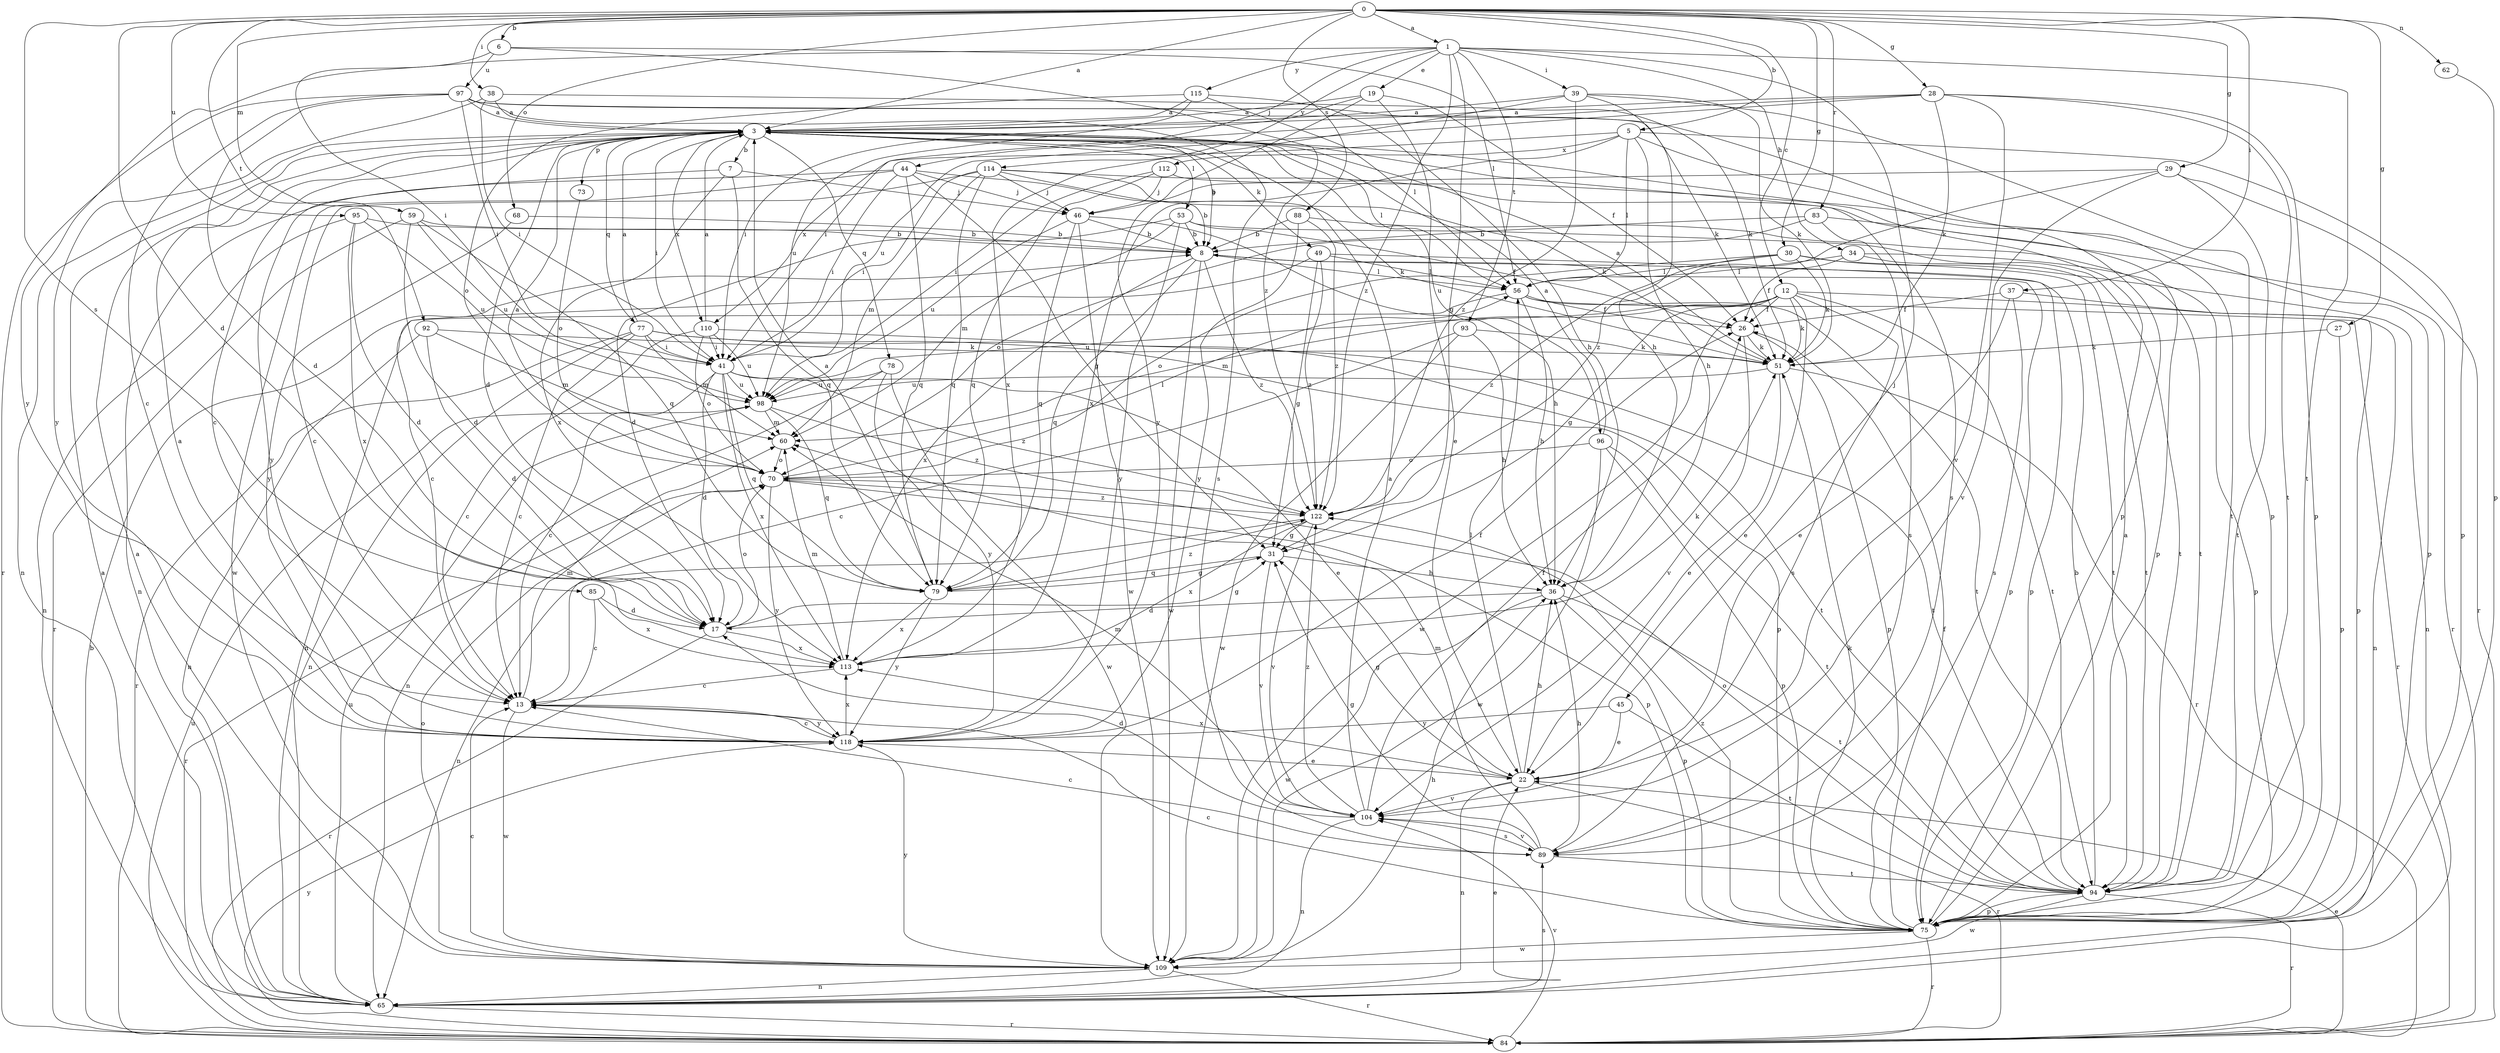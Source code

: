 strict digraph  {
0;
1;
3;
5;
6;
7;
8;
12;
13;
17;
19;
22;
26;
27;
28;
29;
30;
31;
34;
36;
37;
38;
39;
41;
44;
45;
46;
49;
51;
53;
56;
59;
60;
62;
65;
68;
70;
73;
75;
77;
78;
79;
83;
84;
85;
88;
89;
92;
93;
94;
95;
96;
97;
98;
104;
109;
110;
112;
113;
114;
115;
118;
122;
0 -> 1  [label=a];
0 -> 3  [label=a];
0 -> 5  [label=b];
0 -> 6  [label=b];
0 -> 12  [label=c];
0 -> 17  [label=d];
0 -> 27  [label=g];
0 -> 28  [label=g];
0 -> 29  [label=g];
0 -> 30  [label=g];
0 -> 37  [label=i];
0 -> 38  [label=i];
0 -> 59  [label=m];
0 -> 62  [label=n];
0 -> 68  [label=o];
0 -> 83  [label=r];
0 -> 85  [label=s];
0 -> 88  [label=s];
0 -> 92  [label=t];
0 -> 95  [label=u];
1 -> 19  [label=e];
1 -> 31  [label=g];
1 -> 34  [label=h];
1 -> 39  [label=i];
1 -> 44  [label=j];
1 -> 45  [label=j];
1 -> 93  [label=t];
1 -> 94  [label=t];
1 -> 114  [label=y];
1 -> 115  [label=y];
1 -> 118  [label=y];
1 -> 122  [label=z];
3 -> 7  [label=b];
3 -> 8  [label=b];
3 -> 13  [label=c];
3 -> 17  [label=d];
3 -> 41  [label=i];
3 -> 49  [label=k];
3 -> 53  [label=l];
3 -> 56  [label=l];
3 -> 65  [label=n];
3 -> 73  [label=p];
3 -> 77  [label=q];
3 -> 78  [label=q];
3 -> 89  [label=s];
3 -> 96  [label=u];
3 -> 110  [label=x];
5 -> 36  [label=h];
5 -> 56  [label=l];
5 -> 75  [label=p];
5 -> 94  [label=t];
5 -> 110  [label=x];
5 -> 112  [label=x];
5 -> 113  [label=x];
6 -> 41  [label=i];
6 -> 56  [label=l];
6 -> 97  [label=u];
6 -> 122  [label=z];
7 -> 46  [label=j];
7 -> 79  [label=q];
7 -> 113  [label=x];
7 -> 118  [label=y];
8 -> 56  [label=l];
8 -> 75  [label=p];
8 -> 79  [label=q];
8 -> 109  [label=w];
8 -> 113  [label=x];
8 -> 122  [label=z];
12 -> 22  [label=e];
12 -> 26  [label=f];
12 -> 31  [label=g];
12 -> 51  [label=k];
12 -> 60  [label=m];
12 -> 65  [label=n];
12 -> 89  [label=s];
12 -> 94  [label=t];
12 -> 98  [label=u];
12 -> 109  [label=w];
13 -> 60  [label=m];
13 -> 109  [label=w];
13 -> 118  [label=y];
17 -> 31  [label=g];
17 -> 70  [label=o];
17 -> 84  [label=r];
17 -> 113  [label=x];
19 -> 3  [label=a];
19 -> 22  [label=e];
19 -> 26  [label=f];
19 -> 41  [label=i];
19 -> 118  [label=y];
22 -> 31  [label=g];
22 -> 36  [label=h];
22 -> 56  [label=l];
22 -> 65  [label=n];
22 -> 84  [label=r];
22 -> 104  [label=v];
22 -> 113  [label=x];
26 -> 51  [label=k];
26 -> 75  [label=p];
26 -> 104  [label=v];
27 -> 51  [label=k];
27 -> 75  [label=p];
28 -> 3  [label=a];
28 -> 41  [label=i];
28 -> 51  [label=k];
28 -> 75  [label=p];
28 -> 94  [label=t];
28 -> 98  [label=u];
28 -> 104  [label=v];
29 -> 46  [label=j];
29 -> 84  [label=r];
29 -> 94  [label=t];
29 -> 104  [label=v];
29 -> 122  [label=z];
30 -> 51  [label=k];
30 -> 56  [label=l];
30 -> 65  [label=n];
30 -> 70  [label=o];
30 -> 94  [label=t];
30 -> 122  [label=z];
31 -> 36  [label=h];
31 -> 79  [label=q];
31 -> 104  [label=v];
34 -> 26  [label=f];
34 -> 56  [label=l];
34 -> 75  [label=p];
34 -> 94  [label=t];
36 -> 17  [label=d];
36 -> 75  [label=p];
36 -> 94  [label=t];
36 -> 109  [label=w];
37 -> 22  [label=e];
37 -> 26  [label=f];
37 -> 75  [label=p];
37 -> 89  [label=s];
38 -> 3  [label=a];
38 -> 41  [label=i];
38 -> 51  [label=k];
38 -> 118  [label=y];
39 -> 3  [label=a];
39 -> 36  [label=h];
39 -> 51  [label=k];
39 -> 75  [label=p];
39 -> 113  [label=x];
39 -> 122  [label=z];
41 -> 13  [label=c];
41 -> 17  [label=d];
41 -> 22  [label=e];
41 -> 79  [label=q];
41 -> 98  [label=u];
41 -> 113  [label=x];
41 -> 122  [label=z];
44 -> 31  [label=g];
44 -> 41  [label=i];
44 -> 46  [label=j];
44 -> 51  [label=k];
44 -> 65  [label=n];
44 -> 79  [label=q];
44 -> 109  [label=w];
45 -> 22  [label=e];
45 -> 94  [label=t];
45 -> 118  [label=y];
46 -> 8  [label=b];
46 -> 36  [label=h];
46 -> 79  [label=q];
46 -> 98  [label=u];
46 -> 109  [label=w];
49 -> 13  [label=c];
49 -> 31  [label=g];
49 -> 56  [label=l];
49 -> 75  [label=p];
49 -> 122  [label=z];
51 -> 3  [label=a];
51 -> 22  [label=e];
51 -> 84  [label=r];
51 -> 98  [label=u];
53 -> 8  [label=b];
53 -> 17  [label=d];
53 -> 26  [label=f];
53 -> 60  [label=m];
53 -> 94  [label=t];
53 -> 118  [label=y];
56 -> 26  [label=f];
56 -> 36  [label=h];
56 -> 65  [label=n];
56 -> 84  [label=r];
56 -> 94  [label=t];
59 -> 8  [label=b];
59 -> 17  [label=d];
59 -> 79  [label=q];
59 -> 84  [label=r];
59 -> 98  [label=u];
60 -> 70  [label=o];
62 -> 75  [label=p];
65 -> 3  [label=a];
65 -> 22  [label=e];
65 -> 84  [label=r];
65 -> 89  [label=s];
65 -> 98  [label=u];
68 -> 8  [label=b];
68 -> 118  [label=y];
70 -> 3  [label=a];
70 -> 56  [label=l];
70 -> 75  [label=p];
70 -> 84  [label=r];
70 -> 118  [label=y];
70 -> 122  [label=z];
73 -> 70  [label=o];
75 -> 3  [label=a];
75 -> 13  [label=c];
75 -> 26  [label=f];
75 -> 51  [label=k];
75 -> 84  [label=r];
75 -> 109  [label=w];
75 -> 122  [label=z];
77 -> 3  [label=a];
77 -> 13  [label=c];
77 -> 41  [label=i];
77 -> 60  [label=m];
77 -> 65  [label=n];
77 -> 75  [label=p];
77 -> 84  [label=r];
77 -> 94  [label=t];
78 -> 65  [label=n];
78 -> 98  [label=u];
78 -> 109  [label=w];
78 -> 118  [label=y];
79 -> 3  [label=a];
79 -> 31  [label=g];
79 -> 113  [label=x];
79 -> 118  [label=y];
79 -> 122  [label=z];
83 -> 8  [label=b];
83 -> 70  [label=o];
83 -> 84  [label=r];
83 -> 89  [label=s];
84 -> 8  [label=b];
84 -> 22  [label=e];
84 -> 98  [label=u];
84 -> 104  [label=v];
84 -> 118  [label=y];
85 -> 13  [label=c];
85 -> 17  [label=d];
85 -> 113  [label=x];
88 -> 8  [label=b];
88 -> 94  [label=t];
88 -> 118  [label=y];
88 -> 122  [label=z];
89 -> 13  [label=c];
89 -> 31  [label=g];
89 -> 36  [label=h];
89 -> 60  [label=m];
89 -> 94  [label=t];
89 -> 104  [label=v];
92 -> 17  [label=d];
92 -> 51  [label=k];
92 -> 60  [label=m];
92 -> 65  [label=n];
93 -> 13  [label=c];
93 -> 36  [label=h];
93 -> 51  [label=k];
93 -> 109  [label=w];
94 -> 8  [label=b];
94 -> 70  [label=o];
94 -> 75  [label=p];
94 -> 84  [label=r];
94 -> 109  [label=w];
95 -> 8  [label=b];
95 -> 17  [label=d];
95 -> 65  [label=n];
95 -> 98  [label=u];
95 -> 113  [label=x];
96 -> 3  [label=a];
96 -> 70  [label=o];
96 -> 75  [label=p];
96 -> 94  [label=t];
96 -> 109  [label=w];
97 -> 3  [label=a];
97 -> 13  [label=c];
97 -> 17  [label=d];
97 -> 41  [label=i];
97 -> 51  [label=k];
97 -> 75  [label=p];
97 -> 84  [label=r];
97 -> 89  [label=s];
98 -> 60  [label=m];
98 -> 79  [label=q];
98 -> 122  [label=z];
104 -> 3  [label=a];
104 -> 17  [label=d];
104 -> 26  [label=f];
104 -> 60  [label=m];
104 -> 65  [label=n];
104 -> 89  [label=s];
104 -> 122  [label=z];
109 -> 3  [label=a];
109 -> 13  [label=c];
109 -> 36  [label=h];
109 -> 65  [label=n];
109 -> 70  [label=o];
109 -> 84  [label=r];
109 -> 118  [label=y];
110 -> 3  [label=a];
110 -> 13  [label=c];
110 -> 41  [label=i];
110 -> 70  [label=o];
110 -> 94  [label=t];
110 -> 98  [label=u];
112 -> 41  [label=i];
112 -> 46  [label=j];
112 -> 75  [label=p];
112 -> 79  [label=q];
113 -> 13  [label=c];
113 -> 51  [label=k];
113 -> 60  [label=m];
114 -> 8  [label=b];
114 -> 13  [label=c];
114 -> 41  [label=i];
114 -> 46  [label=j];
114 -> 51  [label=k];
114 -> 60  [label=m];
114 -> 75  [label=p];
114 -> 79  [label=q];
115 -> 3  [label=a];
115 -> 36  [label=h];
115 -> 56  [label=l];
115 -> 70  [label=o];
115 -> 98  [label=u];
118 -> 3  [label=a];
118 -> 13  [label=c];
118 -> 22  [label=e];
118 -> 26  [label=f];
118 -> 113  [label=x];
122 -> 31  [label=g];
122 -> 65  [label=n];
122 -> 104  [label=v];
122 -> 113  [label=x];
}
